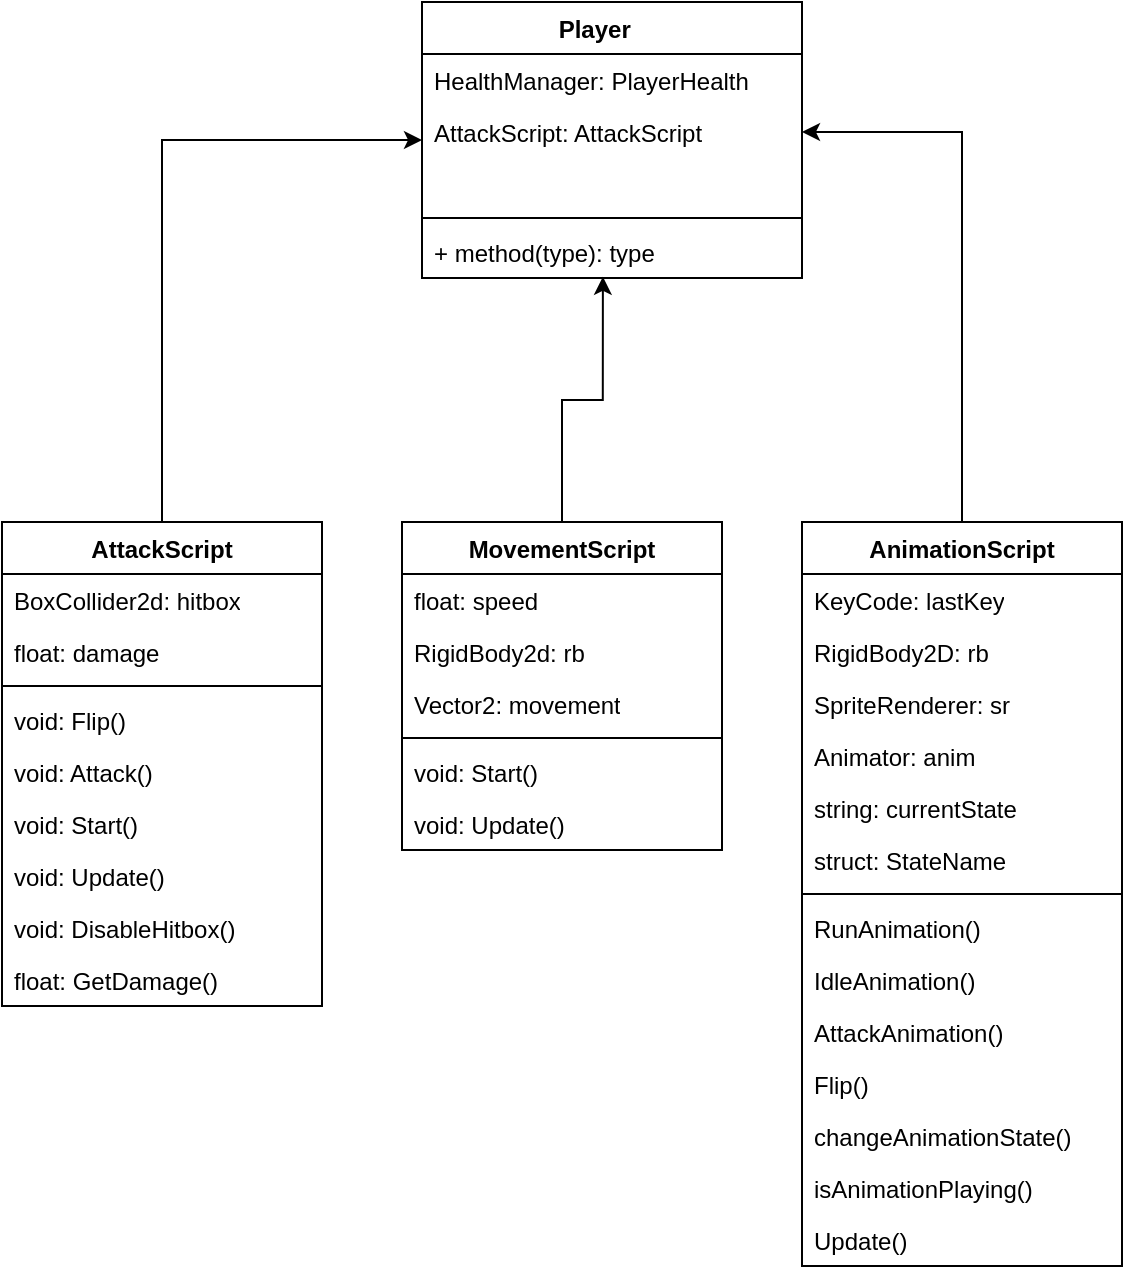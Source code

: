 <mxfile version="24.4.0" type="github">
  <diagram name="Page-1" id="1yMRIbk9sjWUqQ1BgEs5">
    <mxGraphModel dx="1822" dy="932" grid="1" gridSize="10" guides="1" tooltips="1" connect="1" arrows="1" fold="1" page="1" pageScale="1" pageWidth="850" pageHeight="1100" math="0" shadow="0">
      <root>
        <mxCell id="0" />
        <mxCell id="1" parent="0" />
        <mxCell id="e3lq6eZPyQtwuBYn1uDx-105" value="Player&lt;span style=&quot;white-space: pre;&quot;&gt;&#x9;&lt;/span&gt;" style="swimlane;fontStyle=1;align=center;verticalAlign=top;childLayout=stackLayout;horizontal=1;startSize=26;horizontalStack=0;resizeParent=1;resizeParentMax=0;resizeLast=0;collapsible=1;marginBottom=0;whiteSpace=wrap;html=1;" vertex="1" parent="1">
          <mxGeometry x="330" y="60" width="190" height="138" as="geometry" />
        </mxCell>
        <mxCell id="e3lq6eZPyQtwuBYn1uDx-106" value="HealthManager: PlayerHealth" style="text;strokeColor=none;fillColor=none;align=left;verticalAlign=top;spacingLeft=4;spacingRight=4;overflow=hidden;rotatable=0;points=[[0,0.5],[1,0.5]];portConstraint=eastwest;whiteSpace=wrap;html=1;" vertex="1" parent="e3lq6eZPyQtwuBYn1uDx-105">
          <mxGeometry y="26" width="190" height="26" as="geometry" />
        </mxCell>
        <mxCell id="e3lq6eZPyQtwuBYn1uDx-109" value="AttackScript: AttackScript" style="text;strokeColor=none;fillColor=none;align=left;verticalAlign=top;spacingLeft=4;spacingRight=4;overflow=hidden;rotatable=0;points=[[0,0.5],[1,0.5]];portConstraint=eastwest;whiteSpace=wrap;html=1;" vertex="1" parent="e3lq6eZPyQtwuBYn1uDx-105">
          <mxGeometry y="52" width="190" height="26" as="geometry" />
        </mxCell>
        <mxCell id="e3lq6eZPyQtwuBYn1uDx-110" style="text;strokeColor=none;fillColor=none;align=left;verticalAlign=top;spacingLeft=4;spacingRight=4;overflow=hidden;rotatable=0;points=[[0,0.5],[1,0.5]];portConstraint=eastwest;whiteSpace=wrap;html=1;" vertex="1" parent="e3lq6eZPyQtwuBYn1uDx-105">
          <mxGeometry y="78" width="190" height="26" as="geometry" />
        </mxCell>
        <mxCell id="e3lq6eZPyQtwuBYn1uDx-107" value="" style="line;strokeWidth=1;fillColor=none;align=left;verticalAlign=middle;spacingTop=-1;spacingLeft=3;spacingRight=3;rotatable=0;labelPosition=right;points=[];portConstraint=eastwest;strokeColor=inherit;" vertex="1" parent="e3lq6eZPyQtwuBYn1uDx-105">
          <mxGeometry y="104" width="190" height="8" as="geometry" />
        </mxCell>
        <mxCell id="e3lq6eZPyQtwuBYn1uDx-108" value="+ method(type): type" style="text;strokeColor=none;fillColor=none;align=left;verticalAlign=top;spacingLeft=4;spacingRight=4;overflow=hidden;rotatable=0;points=[[0,0.5],[1,0.5]];portConstraint=eastwest;whiteSpace=wrap;html=1;" vertex="1" parent="e3lq6eZPyQtwuBYn1uDx-105">
          <mxGeometry y="112" width="190" height="26" as="geometry" />
        </mxCell>
        <mxCell id="e3lq6eZPyQtwuBYn1uDx-143" style="edgeStyle=orthogonalEdgeStyle;rounded=0;orthogonalLoop=1;jettySize=auto;html=1;exitX=0.5;exitY=0;exitDx=0;exitDy=0;entryX=0;entryY=0.5;entryDx=0;entryDy=0;" edge="1" parent="1" source="e3lq6eZPyQtwuBYn1uDx-111" target="e3lq6eZPyQtwuBYn1uDx-105">
          <mxGeometry relative="1" as="geometry" />
        </mxCell>
        <mxCell id="e3lq6eZPyQtwuBYn1uDx-111" value="AttackScript" style="swimlane;fontStyle=1;align=center;verticalAlign=top;childLayout=stackLayout;horizontal=1;startSize=26;horizontalStack=0;resizeParent=1;resizeParentMax=0;resizeLast=0;collapsible=1;marginBottom=0;whiteSpace=wrap;html=1;" vertex="1" parent="1">
          <mxGeometry x="120" y="320" width="160" height="242" as="geometry" />
        </mxCell>
        <mxCell id="e3lq6eZPyQtwuBYn1uDx-112" value="BoxCollider2d: hitbox" style="text;strokeColor=none;fillColor=none;align=left;verticalAlign=top;spacingLeft=4;spacingRight=4;overflow=hidden;rotatable=0;points=[[0,0.5],[1,0.5]];portConstraint=eastwest;whiteSpace=wrap;html=1;" vertex="1" parent="e3lq6eZPyQtwuBYn1uDx-111">
          <mxGeometry y="26" width="160" height="26" as="geometry" />
        </mxCell>
        <mxCell id="e3lq6eZPyQtwuBYn1uDx-115" value="float: damage" style="text;strokeColor=none;fillColor=none;align=left;verticalAlign=top;spacingLeft=4;spacingRight=4;overflow=hidden;rotatable=0;points=[[0,0.5],[1,0.5]];portConstraint=eastwest;whiteSpace=wrap;html=1;" vertex="1" parent="e3lq6eZPyQtwuBYn1uDx-111">
          <mxGeometry y="52" width="160" height="26" as="geometry" />
        </mxCell>
        <mxCell id="e3lq6eZPyQtwuBYn1uDx-113" value="" style="line;strokeWidth=1;fillColor=none;align=left;verticalAlign=middle;spacingTop=-1;spacingLeft=3;spacingRight=3;rotatable=0;labelPosition=right;points=[];portConstraint=eastwest;strokeColor=inherit;" vertex="1" parent="e3lq6eZPyQtwuBYn1uDx-111">
          <mxGeometry y="78" width="160" height="8" as="geometry" />
        </mxCell>
        <mxCell id="e3lq6eZPyQtwuBYn1uDx-114" value="void: Flip()" style="text;strokeColor=none;fillColor=none;align=left;verticalAlign=top;spacingLeft=4;spacingRight=4;overflow=hidden;rotatable=0;points=[[0,0.5],[1,0.5]];portConstraint=eastwest;whiteSpace=wrap;html=1;" vertex="1" parent="e3lq6eZPyQtwuBYn1uDx-111">
          <mxGeometry y="86" width="160" height="26" as="geometry" />
        </mxCell>
        <mxCell id="e3lq6eZPyQtwuBYn1uDx-120" value="void: Attack()" style="text;strokeColor=none;fillColor=none;align=left;verticalAlign=top;spacingLeft=4;spacingRight=4;overflow=hidden;rotatable=0;points=[[0,0.5],[1,0.5]];portConstraint=eastwest;whiteSpace=wrap;html=1;" vertex="1" parent="e3lq6eZPyQtwuBYn1uDx-111">
          <mxGeometry y="112" width="160" height="26" as="geometry" />
        </mxCell>
        <mxCell id="e3lq6eZPyQtwuBYn1uDx-119" value="void: Start()" style="text;strokeColor=none;fillColor=none;align=left;verticalAlign=top;spacingLeft=4;spacingRight=4;overflow=hidden;rotatable=0;points=[[0,0.5],[1,0.5]];portConstraint=eastwest;whiteSpace=wrap;html=1;" vertex="1" parent="e3lq6eZPyQtwuBYn1uDx-111">
          <mxGeometry y="138" width="160" height="26" as="geometry" />
        </mxCell>
        <mxCell id="e3lq6eZPyQtwuBYn1uDx-118" value="void: Update()" style="text;strokeColor=none;fillColor=none;align=left;verticalAlign=top;spacingLeft=4;spacingRight=4;overflow=hidden;rotatable=0;points=[[0,0.5],[1,0.5]];portConstraint=eastwest;whiteSpace=wrap;html=1;" vertex="1" parent="e3lq6eZPyQtwuBYn1uDx-111">
          <mxGeometry y="164" width="160" height="26" as="geometry" />
        </mxCell>
        <mxCell id="e3lq6eZPyQtwuBYn1uDx-117" value="void: DisableHitbox()" style="text;strokeColor=none;fillColor=none;align=left;verticalAlign=top;spacingLeft=4;spacingRight=4;overflow=hidden;rotatable=0;points=[[0,0.5],[1,0.5]];portConstraint=eastwest;whiteSpace=wrap;html=1;" vertex="1" parent="e3lq6eZPyQtwuBYn1uDx-111">
          <mxGeometry y="190" width="160" height="26" as="geometry" />
        </mxCell>
        <mxCell id="e3lq6eZPyQtwuBYn1uDx-116" value="float: GetDamage()" style="text;strokeColor=none;fillColor=none;align=left;verticalAlign=top;spacingLeft=4;spacingRight=4;overflow=hidden;rotatable=0;points=[[0,0.5],[1,0.5]];portConstraint=eastwest;whiteSpace=wrap;html=1;" vertex="1" parent="e3lq6eZPyQtwuBYn1uDx-111">
          <mxGeometry y="216" width="160" height="26" as="geometry" />
        </mxCell>
        <mxCell id="e3lq6eZPyQtwuBYn1uDx-121" value="MovementScript" style="swimlane;fontStyle=1;align=center;verticalAlign=top;childLayout=stackLayout;horizontal=1;startSize=26;horizontalStack=0;resizeParent=1;resizeParentMax=0;resizeLast=0;collapsible=1;marginBottom=0;whiteSpace=wrap;html=1;" vertex="1" parent="1">
          <mxGeometry x="320" y="320" width="160" height="164" as="geometry" />
        </mxCell>
        <mxCell id="e3lq6eZPyQtwuBYn1uDx-122" value="float: speed" style="text;strokeColor=none;fillColor=none;align=left;verticalAlign=top;spacingLeft=4;spacingRight=4;overflow=hidden;rotatable=0;points=[[0,0.5],[1,0.5]];portConstraint=eastwest;whiteSpace=wrap;html=1;" vertex="1" parent="e3lq6eZPyQtwuBYn1uDx-121">
          <mxGeometry y="26" width="160" height="26" as="geometry" />
        </mxCell>
        <mxCell id="e3lq6eZPyQtwuBYn1uDx-126" value="RigidBody2d: rb" style="text;strokeColor=none;fillColor=none;align=left;verticalAlign=top;spacingLeft=4;spacingRight=4;overflow=hidden;rotatable=0;points=[[0,0.5],[1,0.5]];portConstraint=eastwest;whiteSpace=wrap;html=1;" vertex="1" parent="e3lq6eZPyQtwuBYn1uDx-121">
          <mxGeometry y="52" width="160" height="26" as="geometry" />
        </mxCell>
        <mxCell id="e3lq6eZPyQtwuBYn1uDx-125" value="Vector2: movement" style="text;strokeColor=none;fillColor=none;align=left;verticalAlign=top;spacingLeft=4;spacingRight=4;overflow=hidden;rotatable=0;points=[[0,0.5],[1,0.5]];portConstraint=eastwest;whiteSpace=wrap;html=1;" vertex="1" parent="e3lq6eZPyQtwuBYn1uDx-121">
          <mxGeometry y="78" width="160" height="26" as="geometry" />
        </mxCell>
        <mxCell id="e3lq6eZPyQtwuBYn1uDx-123" value="" style="line;strokeWidth=1;fillColor=none;align=left;verticalAlign=middle;spacingTop=-1;spacingLeft=3;spacingRight=3;rotatable=0;labelPosition=right;points=[];portConstraint=eastwest;strokeColor=inherit;" vertex="1" parent="e3lq6eZPyQtwuBYn1uDx-121">
          <mxGeometry y="104" width="160" height="8" as="geometry" />
        </mxCell>
        <mxCell id="e3lq6eZPyQtwuBYn1uDx-124" value="void: Start()" style="text;strokeColor=none;fillColor=none;align=left;verticalAlign=top;spacingLeft=4;spacingRight=4;overflow=hidden;rotatable=0;points=[[0,0.5],[1,0.5]];portConstraint=eastwest;whiteSpace=wrap;html=1;" vertex="1" parent="e3lq6eZPyQtwuBYn1uDx-121">
          <mxGeometry y="112" width="160" height="26" as="geometry" />
        </mxCell>
        <mxCell id="e3lq6eZPyQtwuBYn1uDx-127" value="void: Update()" style="text;strokeColor=none;fillColor=none;align=left;verticalAlign=top;spacingLeft=4;spacingRight=4;overflow=hidden;rotatable=0;points=[[0,0.5],[1,0.5]];portConstraint=eastwest;whiteSpace=wrap;html=1;" vertex="1" parent="e3lq6eZPyQtwuBYn1uDx-121">
          <mxGeometry y="138" width="160" height="26" as="geometry" />
        </mxCell>
        <mxCell id="e3lq6eZPyQtwuBYn1uDx-145" style="edgeStyle=orthogonalEdgeStyle;rounded=0;orthogonalLoop=1;jettySize=auto;html=1;exitX=0.5;exitY=0;exitDx=0;exitDy=0;entryX=1;entryY=0.5;entryDx=0;entryDy=0;" edge="1" parent="1" source="e3lq6eZPyQtwuBYn1uDx-128" target="e3lq6eZPyQtwuBYn1uDx-109">
          <mxGeometry relative="1" as="geometry" />
        </mxCell>
        <mxCell id="e3lq6eZPyQtwuBYn1uDx-128" value="AnimationScript" style="swimlane;fontStyle=1;align=center;verticalAlign=top;childLayout=stackLayout;horizontal=1;startSize=26;horizontalStack=0;resizeParent=1;resizeParentMax=0;resizeLast=0;collapsible=1;marginBottom=0;whiteSpace=wrap;html=1;" vertex="1" parent="1">
          <mxGeometry x="520" y="320" width="160" height="372" as="geometry" />
        </mxCell>
        <mxCell id="e3lq6eZPyQtwuBYn1uDx-129" value="&lt;div&gt;KeyCode: lastKey&lt;/div&gt;&lt;div&gt;&lt;br/&gt;&lt;/div&gt;" style="text;strokeColor=none;fillColor=none;align=left;verticalAlign=top;spacingLeft=4;spacingRight=4;overflow=hidden;rotatable=0;points=[[0,0.5],[1,0.5]];portConstraint=eastwest;whiteSpace=wrap;html=1;" vertex="1" parent="e3lq6eZPyQtwuBYn1uDx-128">
          <mxGeometry y="26" width="160" height="26" as="geometry" />
        </mxCell>
        <mxCell id="e3lq6eZPyQtwuBYn1uDx-132" value="RigidBody2D: rb" style="text;strokeColor=none;fillColor=none;align=left;verticalAlign=top;spacingLeft=4;spacingRight=4;overflow=hidden;rotatable=0;points=[[0,0.5],[1,0.5]];portConstraint=eastwest;whiteSpace=wrap;html=1;" vertex="1" parent="e3lq6eZPyQtwuBYn1uDx-128">
          <mxGeometry y="52" width="160" height="26" as="geometry" />
        </mxCell>
        <mxCell id="e3lq6eZPyQtwuBYn1uDx-136" value="SpriteRenderer: sr" style="text;strokeColor=none;fillColor=none;align=left;verticalAlign=top;spacingLeft=4;spacingRight=4;overflow=hidden;rotatable=0;points=[[0,0.5],[1,0.5]];portConstraint=eastwest;whiteSpace=wrap;html=1;" vertex="1" parent="e3lq6eZPyQtwuBYn1uDx-128">
          <mxGeometry y="78" width="160" height="26" as="geometry" />
        </mxCell>
        <mxCell id="e3lq6eZPyQtwuBYn1uDx-135" value="Animator: anim" style="text;strokeColor=none;fillColor=none;align=left;verticalAlign=top;spacingLeft=4;spacingRight=4;overflow=hidden;rotatable=0;points=[[0,0.5],[1,0.5]];portConstraint=eastwest;whiteSpace=wrap;html=1;" vertex="1" parent="e3lq6eZPyQtwuBYn1uDx-128">
          <mxGeometry y="104" width="160" height="26" as="geometry" />
        </mxCell>
        <mxCell id="e3lq6eZPyQtwuBYn1uDx-134" value="string: currentState" style="text;strokeColor=none;fillColor=none;align=left;verticalAlign=top;spacingLeft=4;spacingRight=4;overflow=hidden;rotatable=0;points=[[0,0.5],[1,0.5]];portConstraint=eastwest;whiteSpace=wrap;html=1;" vertex="1" parent="e3lq6eZPyQtwuBYn1uDx-128">
          <mxGeometry y="130" width="160" height="26" as="geometry" />
        </mxCell>
        <mxCell id="e3lq6eZPyQtwuBYn1uDx-133" value="struct: StateName" style="text;strokeColor=none;fillColor=none;align=left;verticalAlign=top;spacingLeft=4;spacingRight=4;overflow=hidden;rotatable=0;points=[[0,0.5],[1,0.5]];portConstraint=eastwest;whiteSpace=wrap;html=1;" vertex="1" parent="e3lq6eZPyQtwuBYn1uDx-128">
          <mxGeometry y="156" width="160" height="26" as="geometry" />
        </mxCell>
        <mxCell id="e3lq6eZPyQtwuBYn1uDx-130" value="" style="line;strokeWidth=1;fillColor=none;align=left;verticalAlign=middle;spacingTop=-1;spacingLeft=3;spacingRight=3;rotatable=0;labelPosition=right;points=[];portConstraint=eastwest;strokeColor=inherit;" vertex="1" parent="e3lq6eZPyQtwuBYn1uDx-128">
          <mxGeometry y="182" width="160" height="8" as="geometry" />
        </mxCell>
        <mxCell id="e3lq6eZPyQtwuBYn1uDx-131" value="&lt;div&gt;RunAnimation()&lt;/div&gt;&lt;div&gt;&lt;br/&gt;&lt;/div&gt;" style="text;strokeColor=none;fillColor=none;align=left;verticalAlign=top;spacingLeft=4;spacingRight=4;overflow=hidden;rotatable=0;points=[[0,0.5],[1,0.5]];portConstraint=eastwest;whiteSpace=wrap;html=1;" vertex="1" parent="e3lq6eZPyQtwuBYn1uDx-128">
          <mxGeometry y="190" width="160" height="26" as="geometry" />
        </mxCell>
        <mxCell id="e3lq6eZPyQtwuBYn1uDx-142" value="IdleAnimation()" style="text;strokeColor=none;fillColor=none;align=left;verticalAlign=top;spacingLeft=4;spacingRight=4;overflow=hidden;rotatable=0;points=[[0,0.5],[1,0.5]];portConstraint=eastwest;whiteSpace=wrap;html=1;" vertex="1" parent="e3lq6eZPyQtwuBYn1uDx-128">
          <mxGeometry y="216" width="160" height="26" as="geometry" />
        </mxCell>
        <mxCell id="e3lq6eZPyQtwuBYn1uDx-141" value="AttackAnimation()" style="text;strokeColor=none;fillColor=none;align=left;verticalAlign=top;spacingLeft=4;spacingRight=4;overflow=hidden;rotatable=0;points=[[0,0.5],[1,0.5]];portConstraint=eastwest;whiteSpace=wrap;html=1;" vertex="1" parent="e3lq6eZPyQtwuBYn1uDx-128">
          <mxGeometry y="242" width="160" height="26" as="geometry" />
        </mxCell>
        <mxCell id="e3lq6eZPyQtwuBYn1uDx-140" value="Flip()" style="text;strokeColor=none;fillColor=none;align=left;verticalAlign=top;spacingLeft=4;spacingRight=4;overflow=hidden;rotatable=0;points=[[0,0.5],[1,0.5]];portConstraint=eastwest;whiteSpace=wrap;html=1;" vertex="1" parent="e3lq6eZPyQtwuBYn1uDx-128">
          <mxGeometry y="268" width="160" height="26" as="geometry" />
        </mxCell>
        <mxCell id="e3lq6eZPyQtwuBYn1uDx-139" value="changeAnimationState()" style="text;strokeColor=none;fillColor=none;align=left;verticalAlign=top;spacingLeft=4;spacingRight=4;overflow=hidden;rotatable=0;points=[[0,0.5],[1,0.5]];portConstraint=eastwest;whiteSpace=wrap;html=1;" vertex="1" parent="e3lq6eZPyQtwuBYn1uDx-128">
          <mxGeometry y="294" width="160" height="26" as="geometry" />
        </mxCell>
        <mxCell id="e3lq6eZPyQtwuBYn1uDx-138" value="isAnimationPlaying()" style="text;strokeColor=none;fillColor=none;align=left;verticalAlign=top;spacingLeft=4;spacingRight=4;overflow=hidden;rotatable=0;points=[[0,0.5],[1,0.5]];portConstraint=eastwest;whiteSpace=wrap;html=1;" vertex="1" parent="e3lq6eZPyQtwuBYn1uDx-128">
          <mxGeometry y="320" width="160" height="26" as="geometry" />
        </mxCell>
        <mxCell id="e3lq6eZPyQtwuBYn1uDx-137" value="Update()" style="text;strokeColor=none;fillColor=none;align=left;verticalAlign=top;spacingLeft=4;spacingRight=4;overflow=hidden;rotatable=0;points=[[0,0.5],[1,0.5]];portConstraint=eastwest;whiteSpace=wrap;html=1;" vertex="1" parent="e3lq6eZPyQtwuBYn1uDx-128">
          <mxGeometry y="346" width="160" height="26" as="geometry" />
        </mxCell>
        <mxCell id="e3lq6eZPyQtwuBYn1uDx-144" style="edgeStyle=orthogonalEdgeStyle;rounded=0;orthogonalLoop=1;jettySize=auto;html=1;exitX=0.5;exitY=0;exitDx=0;exitDy=0;entryX=0.476;entryY=0.977;entryDx=0;entryDy=0;entryPerimeter=0;" edge="1" parent="1" source="e3lq6eZPyQtwuBYn1uDx-121" target="e3lq6eZPyQtwuBYn1uDx-108">
          <mxGeometry relative="1" as="geometry" />
        </mxCell>
      </root>
    </mxGraphModel>
  </diagram>
</mxfile>
